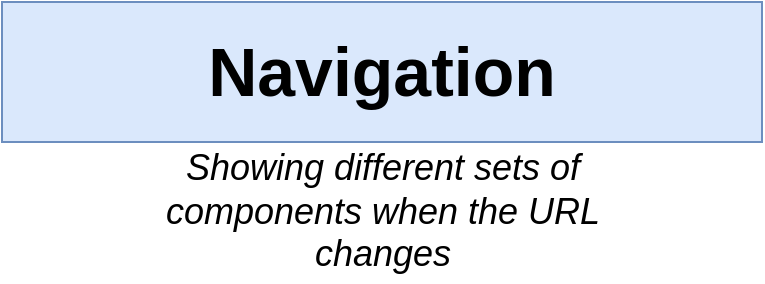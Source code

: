 <mxfile version="13.3.5" type="github" pages="8">
  <diagram id="EvLtTyISAtRJ5Ij_rjxi" name="01 - nav">
    <mxGraphModel dx="546" dy="269" grid="1" gridSize="10" guides="1" tooltips="1" connect="1" arrows="1" fold="1" page="1" pageScale="1" pageWidth="1920" pageHeight="1200" math="0" shadow="0">
      <root>
        <mxCell id="0" />
        <mxCell id="1" parent="0" />
        <mxCell id="LK_5RgPKCHif1HQFwU3r-1" value="Navigation" style="rounded=0;whiteSpace=wrap;html=1;fillColor=#dae8fc;strokeColor=#6c8ebf;fontSize=34;fontStyle=1" vertex="1" parent="1">
          <mxGeometry x="570" y="250" width="380" height="70" as="geometry" />
        </mxCell>
        <mxCell id="LK_5RgPKCHif1HQFwU3r-4" value="Showing different sets of components when the URL changes" style="text;html=1;strokeColor=none;fillColor=none;align=center;verticalAlign=middle;whiteSpace=wrap;rounded=0;fontSize=18;fontStyle=2" vertex="1" parent="1">
          <mxGeometry x="637.5" y="320" width="245" height="70" as="geometry" />
        </mxCell>
      </root>
    </mxGraphModel>
  </diagram>
  <diagram id="Qt0gu41ApwvMacNE5U_g" name="02 - side">
    <mxGraphModel dx="626" dy="308" grid="1" gridSize="10" guides="1" tooltips="1" connect="1" arrows="1" fold="1" page="1" pageScale="1" pageWidth="1920" pageHeight="1200" math="0" shadow="0">
      <root>
        <mxCell id="AP43Gw_ar8iunoqVhzYq-0" />
        <mxCell id="AP43Gw_ar8iunoqVhzYq-1" parent="AP43Gw_ar8iunoqVhzYq-0" />
        <mxCell id="rAHH8bHeYxF7GRu1gCjz-0" value="Majority of React apps use&lt;br&gt;&lt;i&gt;React-Router&lt;/i&gt;" style="rounded=0;whiteSpace=wrap;html=1;fillColor=#dae8fc;strokeColor=#6c8ebf;fontSize=25;fontStyle=1" vertex="1" parent="AP43Gw_ar8iunoqVhzYq-1">
          <mxGeometry x="550" y="250" width="380" height="70" as="geometry" />
        </mxCell>
        <mxCell id="rAHH8bHeYxF7GRu1gCjz-1" value="&lt;i style=&quot;font-size: 17px&quot;&gt;However...&lt;/i&gt;" style="text;html=1;strokeColor=none;fillColor=none;align=center;verticalAlign=middle;whiteSpace=wrap;rounded=0;fontSize=17;" vertex="1" parent="AP43Gw_ar8iunoqVhzYq-1">
          <mxGeometry x="720" y="335" width="40" height="20" as="geometry" />
        </mxCell>
        <mxCell id="rAHH8bHeYxF7GRu1gCjz-3" value="React Router has frequent breaking changes" style="rounded=0;whiteSpace=wrap;html=1;fontSize=12;fillColor=#f5f5f5;strokeColor=#666666;fontColor=#333333;" vertex="1" parent="AP43Gw_ar8iunoqVhzYq-1">
          <mxGeometry x="550" y="370" width="380" height="40" as="geometry" />
        </mxCell>
        <mxCell id="rAHH8bHeYxF7GRu1gCjz-4" value="More important to learn the ideas and theory of navigation" style="rounded=0;whiteSpace=wrap;html=1;fontSize=12;fillColor=#f5f5f5;strokeColor=#666666;fontColor=#333333;" vertex="1" parent="AP43Gw_ar8iunoqVhzYq-1">
          <mxGeometry x="550" y="420" width="380" height="40" as="geometry" />
        </mxCell>
        <mxCell id="rAHH8bHeYxF7GRu1gCjz-5" value="We are going to build some navigation stuff from scratch!" style="rounded=0;whiteSpace=wrap;html=1;fontSize=12;fillColor=#f5f5f5;strokeColor=#666666;fontColor=#333333;" vertex="1" parent="AP43Gw_ar8iunoqVhzYq-1">
          <mxGeometry x="550" y="470" width="380" height="40" as="geometry" />
        </mxCell>
        <mxCell id="rAHH8bHeYxF7GRu1gCjz-6" value="React-Router will be covered later in the course!!!!!!" style="rounded=0;whiteSpace=wrap;html=1;fontSize=12;fillColor=#f5f5f5;strokeColor=#666666;fontColor=#333333;" vertex="1" parent="AP43Gw_ar8iunoqVhzYq-1">
          <mxGeometry x="550" y="520" width="380" height="40" as="geometry" />
        </mxCell>
      </root>
    </mxGraphModel>
  </diagram>
  <diagram id="WkKmdXWrBojVWv5GWONu" name="03 - nav">
    <mxGraphModel dx="715" dy="352" grid="1" gridSize="10" guides="1" tooltips="1" connect="1" arrows="1" fold="1" page="1" pageScale="1" pageWidth="1920" pageHeight="1200" math="0" shadow="0">
      <root>
        <mxCell id="fOggccs_ecwy6dAJo4Hl-0" />
        <mxCell id="fOggccs_ecwy6dAJo4Hl-1" parent="fOggccs_ecwy6dAJo4Hl-0" />
        <mxCell id="dBAftmllVwX1DvnZwBBK-0" value="Old-Style Navigation" style="rounded=0;whiteSpace=wrap;html=1;fillColor=#dae8fc;strokeColor=#6c8ebf;fontSize=28;fontStyle=1" vertex="1" parent="fOggccs_ecwy6dAJo4Hl-1">
          <mxGeometry x="430" y="170" width="600" height="40" as="geometry" />
        </mxCell>
        <mxCell id="dBAftmllVwX1DvnZwBBK-2" value="" style="strokeWidth=1;shadow=0;dashed=0;align=center;html=1;shape=mxgraph.mockup.containers.browserWindow;rSize=0;strokeColor=#666666;strokeColor2=#008cff;strokeColor3=#c4c4c4;mainText=,;recursiveResize=0;fontSize=28;" vertex="1" parent="fOggccs_ecwy6dAJo4Hl-1">
          <mxGeometry x="430" y="230" width="290" height="260" as="geometry" />
        </mxCell>
        <mxCell id="dBAftmllVwX1DvnZwBBK-3" value="Page 1" style="strokeWidth=1;shadow=0;dashed=0;align=center;html=1;shape=mxgraph.mockup.containers.anchor;fontSize=17;fontColor=#666666;align=left;" vertex="1" parent="dBAftmllVwX1DvnZwBBK-2">
          <mxGeometry x="60" y="12" width="110" height="26" as="geometry" />
        </mxCell>
        <mxCell id="dBAftmllVwX1DvnZwBBK-4" value="my-app.com" style="strokeWidth=1;shadow=0;dashed=0;align=center;html=1;shape=mxgraph.mockup.containers.anchor;rSize=0;fontSize=17;fontColor=#666666;align=left;" vertex="1" parent="dBAftmllVwX1DvnZwBBK-2">
          <mxGeometry x="130" y="60" width="250" height="26" as="geometry" />
        </mxCell>
        <mxCell id="dBAftmllVwX1DvnZwBBK-5" value="Some Server" style="rounded=0;whiteSpace=wrap;html=1;fontSize=28;fillColor=#e1d5e7;strokeColor=#9673a6;" vertex="1" parent="fOggccs_ecwy6dAJo4Hl-1">
          <mxGeometry x="900" y="230" width="130" height="260" as="geometry" />
        </mxCell>
        <mxCell id="dBAftmllVwX1DvnZwBBK-6" value="" style="endArrow=classic;html=1;fontSize=28;" edge="1" parent="fOggccs_ecwy6dAJo4Hl-1">
          <mxGeometry width="50" height="50" relative="1" as="geometry">
            <mxPoint x="720" y="270" as="sourcePoint" />
            <mxPoint x="900" y="270" as="targetPoint" />
          </mxGeometry>
        </mxCell>
        <mxCell id="dBAftmllVwX1DvnZwBBK-7" value="Request" style="rounded=0;whiteSpace=wrap;html=1;fontSize=18;fillColor=#ffe6cc;strokeColor=#d79b00;" vertex="1" parent="fOggccs_ecwy6dAJo4Hl-1">
          <mxGeometry x="760" y="240" width="100" height="30" as="geometry" />
        </mxCell>
        <mxCell id="dBAftmllVwX1DvnZwBBK-8" value="" style="endArrow=classic;html=1;fontSize=28;" edge="1" parent="fOggccs_ecwy6dAJo4Hl-1">
          <mxGeometry width="50" height="50" relative="1" as="geometry">
            <mxPoint x="900" y="290" as="sourcePoint" />
            <mxPoint x="720" y="290" as="targetPoint" />
          </mxGeometry>
        </mxCell>
        <mxCell id="dBAftmllVwX1DvnZwBBK-9" value="HTML Doc" style="rounded=0;whiteSpace=wrap;html=1;fontSize=18;fillColor=#ffe6cc;strokeColor=#d79b00;" vertex="1" parent="fOggccs_ecwy6dAJo4Hl-1">
          <mxGeometry x="760" y="290" width="100" height="30" as="geometry" />
        </mxCell>
        <mxCell id="dBAftmllVwX1DvnZwBBK-10" value="&lt;i&gt;User clicks a link...&lt;/i&gt;" style="text;html=1;strokeColor=none;fillColor=none;align=center;verticalAlign=middle;whiteSpace=wrap;rounded=0;fontSize=18;" vertex="1" parent="fOggccs_ecwy6dAJo4Hl-1">
          <mxGeometry x="750" y="350" width="120" height="20" as="geometry" />
        </mxCell>
        <mxCell id="dBAftmllVwX1DvnZwBBK-11" value="" style="endArrow=classic;html=1;fontSize=28;" edge="1" parent="fOggccs_ecwy6dAJo4Hl-1">
          <mxGeometry width="50" height="50" relative="1" as="geometry">
            <mxPoint x="720" y="440" as="sourcePoint" />
            <mxPoint x="900" y="440" as="targetPoint" />
          </mxGeometry>
        </mxCell>
        <mxCell id="dBAftmllVwX1DvnZwBBK-12" value="Request" style="rounded=0;whiteSpace=wrap;html=1;fontSize=18;fillColor=#ffe6cc;strokeColor=#d79b00;" vertex="1" parent="fOggccs_ecwy6dAJo4Hl-1">
          <mxGeometry x="760" y="410" width="100" height="30" as="geometry" />
        </mxCell>
        <mxCell id="dBAftmllVwX1DvnZwBBK-13" value="" style="endArrow=classic;html=1;fontSize=28;" edge="1" parent="fOggccs_ecwy6dAJo4Hl-1">
          <mxGeometry width="50" height="50" relative="1" as="geometry">
            <mxPoint x="900" y="460" as="sourcePoint" />
            <mxPoint x="720" y="460" as="targetPoint" />
          </mxGeometry>
        </mxCell>
        <mxCell id="dBAftmllVwX1DvnZwBBK-14" value="HTML Doc" style="rounded=0;whiteSpace=wrap;html=1;fontSize=18;fillColor=#ffe6cc;strokeColor=#d79b00;" vertex="1" parent="fOggccs_ecwy6dAJo4Hl-1">
          <mxGeometry x="760" y="460" width="100" height="30" as="geometry" />
        </mxCell>
      </root>
    </mxGraphModel>
  </diagram>
  <diagram name="04 - nav" id="Pi7kGMtnKkXOCqpYOrR6">
    <mxGraphModel dx="653" dy="321" grid="1" gridSize="10" guides="1" tooltips="1" connect="1" arrows="1" fold="1" page="1" pageScale="1" pageWidth="1920" pageHeight="1200" math="0" shadow="0">
      <root>
        <mxCell id="hgzTNvyx4DogaK4D72CZ-0" />
        <mxCell id="hgzTNvyx4DogaK4D72CZ-1" parent="hgzTNvyx4DogaK4D72CZ-0" />
        <mxCell id="hgzTNvyx4DogaK4D72CZ-2" value="React-Style Navigation" style="rounded=0;whiteSpace=wrap;html=1;fillColor=#dae8fc;strokeColor=#6c8ebf;fontSize=28;fontStyle=1" vertex="1" parent="hgzTNvyx4DogaK4D72CZ-1">
          <mxGeometry x="430" y="170" width="600" height="40" as="geometry" />
        </mxCell>
        <mxCell id="hgzTNvyx4DogaK4D72CZ-3" value="" style="strokeWidth=1;shadow=0;dashed=0;align=center;html=1;shape=mxgraph.mockup.containers.browserWindow;rSize=0;strokeColor=#666666;strokeColor2=#008cff;strokeColor3=#c4c4c4;mainText=,;recursiveResize=0;fontSize=28;" vertex="1" parent="hgzTNvyx4DogaK4D72CZ-1">
          <mxGeometry x="430" y="230" width="290" height="260" as="geometry" />
        </mxCell>
        <mxCell id="hgzTNvyx4DogaK4D72CZ-4" value="Page 1" style="strokeWidth=1;shadow=0;dashed=0;align=center;html=1;shape=mxgraph.mockup.containers.anchor;fontSize=17;fontColor=#666666;align=left;" vertex="1" parent="hgzTNvyx4DogaK4D72CZ-3">
          <mxGeometry x="60" y="12" width="110" height="26" as="geometry" />
        </mxCell>
        <mxCell id="hgzTNvyx4DogaK4D72CZ-5" value="my-app.com" style="strokeWidth=1;shadow=0;dashed=0;align=center;html=1;shape=mxgraph.mockup.containers.anchor;rSize=0;fontSize=17;fontColor=#666666;align=left;" vertex="1" parent="hgzTNvyx4DogaK4D72CZ-3">
          <mxGeometry x="130" y="60" width="250" height="26" as="geometry" />
        </mxCell>
        <mxCell id="hgzTNvyx4DogaK4D72CZ-17" value="Welcome to my App.&lt;br&gt;Click &lt;u&gt;here&lt;/u&gt; to go to my portfolio page" style="rounded=0;whiteSpace=wrap;html=1;fontSize=18;" vertex="1" parent="hgzTNvyx4DogaK4D72CZ-3">
          <mxGeometry x="45" y="150" width="200" height="90" as="geometry" />
        </mxCell>
        <mxCell id="hgzTNvyx4DogaK4D72CZ-6" value="Some Server" style="rounded=0;whiteSpace=wrap;html=1;fontSize=28;fillColor=#e1d5e7;strokeColor=#9673a6;" vertex="1" parent="hgzTNvyx4DogaK4D72CZ-1">
          <mxGeometry x="900" y="230" width="130" height="260" as="geometry" />
        </mxCell>
        <mxCell id="hgzTNvyx4DogaK4D72CZ-7" value="" style="endArrow=classic;html=1;fontSize=28;" edge="1" parent="hgzTNvyx4DogaK4D72CZ-1">
          <mxGeometry width="50" height="50" relative="1" as="geometry">
            <mxPoint x="720" y="300" as="sourcePoint" />
            <mxPoint x="900" y="300" as="targetPoint" />
          </mxGeometry>
        </mxCell>
        <mxCell id="hgzTNvyx4DogaK4D72CZ-8" value="Request" style="rounded=0;whiteSpace=wrap;html=1;fontSize=18;fillColor=#ffe6cc;strokeColor=#d79b00;" vertex="1" parent="hgzTNvyx4DogaK4D72CZ-1">
          <mxGeometry x="760" y="270" width="100" height="30" as="geometry" />
        </mxCell>
        <mxCell id="hgzTNvyx4DogaK4D72CZ-9" value="" style="endArrow=classic;html=1;fontSize=28;" edge="1" parent="hgzTNvyx4DogaK4D72CZ-1">
          <mxGeometry width="50" height="50" relative="1" as="geometry">
            <mxPoint x="900" y="320" as="sourcePoint" />
            <mxPoint x="720" y="320" as="targetPoint" />
          </mxGeometry>
        </mxCell>
        <mxCell id="hgzTNvyx4DogaK4D72CZ-10" value="HTML Doc" style="rounded=0;whiteSpace=wrap;html=1;fontSize=18;fillColor=#ffe6cc;strokeColor=#d79b00;" vertex="1" parent="hgzTNvyx4DogaK4D72CZ-1">
          <mxGeometry x="760" y="320" width="100" height="30" as="geometry" />
        </mxCell>
        <mxCell id="hgzTNvyx4DogaK4D72CZ-16" value="JS Code" style="rounded=0;whiteSpace=wrap;html=1;fontSize=18;fillColor=#ffe6cc;strokeColor=#d79b00;" vertex="1" parent="hgzTNvyx4DogaK4D72CZ-1">
          <mxGeometry x="760" y="350" width="100" height="30" as="geometry" />
        </mxCell>
        <mxCell id="hgzTNvyx4DogaK4D72CZ-19" style="edgeStyle=orthogonalEdgeStyle;rounded=0;orthogonalLoop=1;jettySize=auto;html=1;exitX=1;exitY=0.5;exitDx=0;exitDy=0;fontSize=18;" edge="1" parent="hgzTNvyx4DogaK4D72CZ-1" source="hgzTNvyx4DogaK4D72CZ-18" target="hgzTNvyx4DogaK4D72CZ-17">
          <mxGeometry relative="1" as="geometry" />
        </mxCell>
        <mxCell id="hgzTNvyx4DogaK4D72CZ-18" value="Welcome Component" style="rounded=0;whiteSpace=wrap;html=1;fontSize=18;fillColor=#e1d5e7;strokeColor=#9673a6;shadow=1;" vertex="1" parent="hgzTNvyx4DogaK4D72CZ-1">
          <mxGeometry x="280" y="390" width="130" height="70" as="geometry" />
        </mxCell>
        <mxCell id="hgzTNvyx4DogaK4D72CZ-20" value="" style="strokeWidth=1;shadow=0;dashed=0;align=center;html=1;shape=mxgraph.mockup.containers.browserWindow;rSize=0;strokeColor=#666666;strokeColor2=#008cff;strokeColor3=#c4c4c4;mainText=,;recursiveResize=0;fontSize=28;" vertex="1" parent="hgzTNvyx4DogaK4D72CZ-1">
          <mxGeometry x="430" y="570" width="290" height="260" as="geometry" />
        </mxCell>
        <mxCell id="hgzTNvyx4DogaK4D72CZ-21" value="Page 1" style="strokeWidth=1;shadow=0;dashed=0;align=center;html=1;shape=mxgraph.mockup.containers.anchor;fontSize=17;fontColor=#666666;align=left;" vertex="1" parent="hgzTNvyx4DogaK4D72CZ-20">
          <mxGeometry x="60" y="12" width="110" height="26" as="geometry" />
        </mxCell>
        <mxCell id="hgzTNvyx4DogaK4D72CZ-22" value="my-app.com" style="strokeWidth=1;shadow=0;dashed=0;align=center;html=1;shape=mxgraph.mockup.containers.anchor;rSize=0;fontSize=17;fontColor=#666666;align=left;" vertex="1" parent="hgzTNvyx4DogaK4D72CZ-20">
          <mxGeometry x="130" y="60" width="250" height="26" as="geometry" />
        </mxCell>
        <mxCell id="hgzTNvyx4DogaK4D72CZ-23" value="Here is my portfolio.&amp;nbsp; You can see a list of all the projects I have worked on" style="rounded=0;whiteSpace=wrap;html=1;fontSize=18;" vertex="1" parent="hgzTNvyx4DogaK4D72CZ-20">
          <mxGeometry x="45" y="150" width="200" height="90" as="geometry" />
        </mxCell>
        <mxCell id="hgzTNvyx4DogaK4D72CZ-24" style="edgeStyle=orthogonalEdgeStyle;rounded=0;orthogonalLoop=1;jettySize=auto;html=1;exitX=1;exitY=0.5;exitDx=0;exitDy=0;fontSize=18;" edge="1" parent="hgzTNvyx4DogaK4D72CZ-1" source="hgzTNvyx4DogaK4D72CZ-25" target="hgzTNvyx4DogaK4D72CZ-23">
          <mxGeometry relative="1" as="geometry" />
        </mxCell>
        <mxCell id="hgzTNvyx4DogaK4D72CZ-25" value="Portfolio Component" style="rounded=0;whiteSpace=wrap;html=1;fontSize=18;fillColor=#e1d5e7;strokeColor=#9673a6;shadow=1;" vertex="1" parent="hgzTNvyx4DogaK4D72CZ-1">
          <mxGeometry x="280" y="730" width="130" height="70" as="geometry" />
        </mxCell>
      </root>
    </mxGraphModel>
  </diagram>
  <diagram id="lVjRVwzx24N30zMVXIfD" name="05 - nav">
    <mxGraphModel dx="518" dy="255" grid="1" gridSize="10" guides="1" tooltips="1" connect="1" arrows="1" fold="1" page="1" pageScale="1" pageWidth="1920" pageHeight="1200" math="0" shadow="0">
      <root>
        <mxCell id="IBuZjNX2_wZZJkgYTWR5-0" />
        <mxCell id="IBuZjNX2_wZZJkgYTWR5-1" parent="IBuZjNX2_wZZJkgYTWR5-0" />
        <mxCell id="IBuZjNX2_wZZJkgYTWR5-2" value="Old-Style Navigation" style="rounded=0;whiteSpace=wrap;html=1;shadow=1;fontSize=18;fillColor=#dae8fc;strokeColor=#6c8ebf;fontStyle=1" vertex="1" parent="IBuZjNX2_wZZJkgYTWR5-1">
          <mxGeometry x="500" y="240" width="240" height="50" as="geometry" />
        </mxCell>
        <mxCell id="IBuZjNX2_wZZJkgYTWR5-3" value="React Navigation" style="rounded=0;whiteSpace=wrap;html=1;shadow=1;fontSize=18;fillColor=#dae8fc;strokeColor=#6c8ebf;fontStyle=1" vertex="1" parent="IBuZjNX2_wZZJkgYTWR5-1">
          <mxGeometry x="770" y="240" width="240" height="50" as="geometry" />
        </mxCell>
        <mxCell id="IBuZjNX2_wZZJkgYTWR5-4" value="Clicking a link causes a full page refresh" style="rounded=0;whiteSpace=wrap;html=1;shadow=1;fontSize=11;" vertex="1" parent="IBuZjNX2_wZZJkgYTWR5-1">
          <mxGeometry x="500" y="300" width="240" height="40" as="geometry" />
        </mxCell>
        <mxCell id="IBuZjNX2_wZZJkgYTWR5-5" value="Tends to be slow - users wait for content to appear on the screen" style="rounded=0;whiteSpace=wrap;html=1;shadow=1;fontSize=11;" vertex="1" parent="IBuZjNX2_wZZJkgYTWR5-1">
          <mxGeometry x="500" y="350" width="240" height="40" as="geometry" />
        </mxCell>
        <mxCell id="IBuZjNX2_wZZJkgYTWR5-6" value="Clicking a link changes the component we display on the screen" style="rounded=0;whiteSpace=wrap;html=1;shadow=1;fontSize=11;" vertex="1" parent="IBuZjNX2_wZZJkgYTWR5-1">
          <mxGeometry x="770" y="300" width="240" height="40" as="geometry" />
        </mxCell>
        <mxCell id="IBuZjNX2_wZZJkgYTWR5-7" value="Tends to be really, really fast!" style="rounded=0;whiteSpace=wrap;html=1;shadow=1;fontSize=11;" vertex="1" parent="IBuZjNX2_wZZJkgYTWR5-1">
          <mxGeometry x="770" y="350" width="240" height="40" as="geometry" />
        </mxCell>
      </root>
    </mxGraphModel>
  </diagram>
  <diagram id="wd9DTNOgG8Vjzrf0F1Xp" name="06 - mapping">
    <mxGraphModel dx="601" dy="296" grid="1" gridSize="10" guides="1" tooltips="1" connect="1" arrows="1" fold="1" page="1" pageScale="1" pageWidth="1920" pageHeight="1200" math="0" shadow="0">
      <root>
        <mxCell id="NpAuTARgRr9722vNQLMh-0" />
        <mxCell id="NpAuTARgRr9722vNQLMh-1" parent="NpAuTARgRr9722vNQLMh-0" />
        <mxCell id="ZXyR6lZ39pOsHLSAmXpX-3" style="edgeStyle=orthogonalEdgeStyle;rounded=0;orthogonalLoop=1;jettySize=auto;html=1;exitX=1;exitY=0.5;exitDx=0;exitDy=0;fontSize=11;" edge="1" parent="NpAuTARgRr9722vNQLMh-1" source="ZXyR6lZ39pOsHLSAmXpX-1" target="ZXyR6lZ39pOsHLSAmXpX-2">
          <mxGeometry relative="1" as="geometry" />
        </mxCell>
        <mxCell id="ZXyR6lZ39pOsHLSAmXpX-1" value="Need to hide/show components based on the URL" style="rounded=0;whiteSpace=wrap;html=1;shadow=1;fontSize=15;fillColor=#dae8fc;strokeColor=#6c8ebf;fontStyle=1" vertex="1" parent="NpAuTARgRr9722vNQLMh-1">
          <mxGeometry x="510" y="270" width="270" height="60" as="geometry" />
        </mxCell>
        <mxCell id="ZXyR6lZ39pOsHLSAmXpX-2" value="When we go to a route of &#39;/list&#39;, we should show the Wikipedia search widget.&lt;br&gt;When we go to a route of &#39;/dropdown&#39;, we should show the Dropdown compoennt" style="rounded=0;whiteSpace=wrap;html=1;shadow=1;fontSize=11;" vertex="1" parent="NpAuTARgRr9722vNQLMh-1">
          <mxGeometry x="810" y="270" width="240" height="60" as="geometry" />
        </mxCell>
        <mxCell id="D8s5yPbQTHlmVv_hOP7A-0" value="Navigation Requirements" style="text;html=1;strokeColor=none;fillColor=none;align=center;verticalAlign=middle;whiteSpace=wrap;rounded=0;shadow=1;fontSize=20;" vertex="1" parent="NpAuTARgRr9722vNQLMh-1">
          <mxGeometry x="525" y="246" width="240" height="20" as="geometry" />
        </mxCell>
        <mxCell id="D8s5yPbQTHlmVv_hOP7A-3" style="edgeStyle=orthogonalEdgeStyle;rounded=0;orthogonalLoop=1;jettySize=auto;html=1;exitX=1;exitY=0.5;exitDx=0;exitDy=0;fontSize=20;" edge="1" parent="NpAuTARgRr9722vNQLMh-1" source="D8s5yPbQTHlmVv_hOP7A-1" target="D8s5yPbQTHlmVv_hOP7A-2">
          <mxGeometry relative="1" as="geometry" />
        </mxCell>
        <mxCell id="D8s5yPbQTHlmVv_hOP7A-1" value="Need to be able to change the URL &lt;i style=&quot;font-size: 15px;&quot;&gt;without&lt;/i&gt;&amp;nbsp;causing a full page reload" style="rounded=0;whiteSpace=wrap;html=1;shadow=1;fontSize=15;fillColor=#dae8fc;strokeColor=#6c8ebf;fontStyle=1" vertex="1" parent="NpAuTARgRr9722vNQLMh-1">
          <mxGeometry x="510" y="350" width="270" height="60" as="geometry" />
        </mxCell>
        <mxCell id="D8s5yPbQTHlmVv_hOP7A-2" value="Users still need to be able to click an &#39;a&#39; tag and see the page change. But clicking on an &#39;a&#39; tag normally causes a full page reload!" style="rounded=0;whiteSpace=wrap;html=1;shadow=1;fontSize=11;" vertex="1" parent="NpAuTARgRr9722vNQLMh-1">
          <mxGeometry x="810" y="350" width="240" height="60" as="geometry" />
        </mxCell>
      </root>
    </mxGraphModel>
  </diagram>
  <diagram name="07 - comps" id="jRauV_DP7N702LmcCnp1">
    <mxGraphModel dx="653" dy="321" grid="1" gridSize="10" guides="1" tooltips="1" connect="1" arrows="1" fold="1" page="1" pageScale="1" pageWidth="1920" pageHeight="1200" math="0" shadow="0">
      <root>
        <mxCell id="UmIB8o3Uyut0ldMsgMrf-0" />
        <mxCell id="UmIB8o3Uyut0ldMsgMrf-1" parent="UmIB8o3Uyut0ldMsgMrf-0" />
        <mxCell id="UmIB8o3Uyut0ldMsgMrf-2" style="edgeStyle=orthogonalEdgeStyle;rounded=0;orthogonalLoop=1;jettySize=auto;html=1;exitX=1;exitY=0.5;exitDx=0;exitDy=0;fontSize=11;" edge="1" parent="UmIB8o3Uyut0ldMsgMrf-1" source="UmIB8o3Uyut0ldMsgMrf-3" target="UmIB8o3Uyut0ldMsgMrf-4">
          <mxGeometry relative="1" as="geometry" />
        </mxCell>
        <mxCell id="UmIB8o3Uyut0ldMsgMrf-3" value="Need to hide/show components based on the URL" style="rounded=0;whiteSpace=wrap;html=1;shadow=1;fontSize=15;fillColor=#dae8fc;strokeColor=#6c8ebf;fontStyle=0" vertex="1" parent="UmIB8o3Uyut0ldMsgMrf-1">
          <mxGeometry x="510" y="270" width="270" height="60" as="geometry" />
        </mxCell>
        <mxCell id="UmIB8o3Uyut0ldMsgMrf-10" style="edgeStyle=orthogonalEdgeStyle;rounded=0;orthogonalLoop=1;jettySize=auto;html=1;exitX=0.5;exitY=1;exitDx=0;exitDy=0;fontSize=15;" edge="1" parent="UmIB8o3Uyut0ldMsgMrf-1" source="UmIB8o3Uyut0ldMsgMrf-4" target="UmIB8o3Uyut0ldMsgMrf-9">
          <mxGeometry relative="1" as="geometry" />
        </mxCell>
        <mxCell id="UmIB8o3Uyut0ldMsgMrf-4" value="When we go to a route of &#39;/list&#39;, we should show the Wikipedia search widget.&lt;br&gt;When we go to a route of &#39;/dropdown&#39;, we should show the Dropdown compoennt" style="rounded=0;whiteSpace=wrap;html=1;shadow=1;fontSize=11;" vertex="1" parent="UmIB8o3Uyut0ldMsgMrf-1">
          <mxGeometry x="810" y="270" width="240" height="60" as="geometry" />
        </mxCell>
        <mxCell id="UmIB8o3Uyut0ldMsgMrf-6" style="edgeStyle=orthogonalEdgeStyle;rounded=0;orthogonalLoop=1;jettySize=auto;html=1;exitX=1;exitY=0.5;exitDx=0;exitDy=0;fontSize=20;" edge="1" parent="UmIB8o3Uyut0ldMsgMrf-1" source="UmIB8o3Uyut0ldMsgMrf-7" target="UmIB8o3Uyut0ldMsgMrf-8">
          <mxGeometry relative="1" as="geometry" />
        </mxCell>
        <mxCell id="UmIB8o3Uyut0ldMsgMrf-7" value="Need to be able to change the URL &lt;i style=&quot;font-size: 15px;&quot;&gt;without&lt;/i&gt;&amp;nbsp;causing a full page reload" style="rounded=0;whiteSpace=wrap;html=1;shadow=1;fontSize=15;fillColor=#dae8fc;strokeColor=#6c8ebf;fontStyle=0" vertex="1" parent="UmIB8o3Uyut0ldMsgMrf-1">
          <mxGeometry x="510" y="430" width="270" height="60" as="geometry" />
        </mxCell>
        <mxCell id="UmIB8o3Uyut0ldMsgMrf-8" value="Users still need to be able to click an &#39;a&#39; tag and see the page change. But clicking on an &#39;a&#39; tag normally causes a full page reload!" style="rounded=0;whiteSpace=wrap;html=1;shadow=1;fontSize=11;" vertex="1" parent="UmIB8o3Uyut0ldMsgMrf-1">
          <mxGeometry x="810" y="430" width="240" height="60" as="geometry" />
        </mxCell>
        <mxCell id="UmIB8o3Uyut0ldMsgMrf-9" value="Create a new Route component.&amp;nbsp; It will watch the URL and hide/show a component based on the URL" style="rounded=0;whiteSpace=wrap;html=1;shadow=1;fontSize=12;fillColor=#d5e8d4;strokeColor=#82b366;fontStyle=1" vertex="1" parent="UmIB8o3Uyut0ldMsgMrf-1">
          <mxGeometry x="810" y="350" width="240" height="60" as="geometry" />
        </mxCell>
        <mxCell id="UmIB8o3Uyut0ldMsgMrf-11" style="edgeStyle=orthogonalEdgeStyle;rounded=0;orthogonalLoop=1;jettySize=auto;html=1;exitX=0.5;exitY=1;exitDx=0;exitDy=0;fontSize=15;" edge="1" parent="UmIB8o3Uyut0ldMsgMrf-1" target="UmIB8o3Uyut0ldMsgMrf-12">
          <mxGeometry relative="1" as="geometry">
            <mxPoint x="930" y="490" as="sourcePoint" />
          </mxGeometry>
        </mxCell>
        <mxCell id="UmIB8o3Uyut0ldMsgMrf-12" value="Create a new Link component. It will work like an anchor element, but run special logic when a user clicks on it" style="rounded=0;whiteSpace=wrap;html=1;shadow=1;fontSize=12;fillColor=#d5e8d4;strokeColor=#82b366;fontStyle=1" vertex="1" parent="UmIB8o3Uyut0ldMsgMrf-1">
          <mxGeometry x="810" y="510" width="240" height="60" as="geometry" />
        </mxCell>
      </root>
    </mxGraphModel>
  </diagram>
  <diagram id="TAODrHeEbCp4SS9ol3te" name="08 - route">
    <mxGraphModel dx="639" dy="314" grid="1" gridSize="10" guides="1" tooltips="1" connect="1" arrows="1" fold="1" page="1" pageScale="1" pageWidth="1920" pageHeight="1200" math="0" shadow="0">
      <root>
        <mxCell id="aomX_QHisibF4S5sRQFF-0" />
        <mxCell id="aomX_QHisibF4S5sRQFF-1" parent="aomX_QHisibF4S5sRQFF-0" />
        <mxCell id="aomX_QHisibF4S5sRQFF-11" style="edgeStyle=orthogonalEdgeStyle;rounded=0;orthogonalLoop=1;jettySize=auto;html=1;exitX=0.5;exitY=1;exitDx=0;exitDy=0;fontSize=21;" edge="1" parent="aomX_QHisibF4S5sRQFF-1" source="aomX_QHisibF4S5sRQFF-2" target="aomX_QHisibF4S5sRQFF-3">
          <mxGeometry relative="1" as="geometry">
            <Array as="points">
              <mxPoint x="760" y="180" />
              <mxPoint x="540" y="180" />
            </Array>
          </mxGeometry>
        </mxCell>
        <mxCell id="aomX_QHisibF4S5sRQFF-12" style="edgeStyle=orthogonalEdgeStyle;rounded=0;orthogonalLoop=1;jettySize=auto;html=1;exitX=0.5;exitY=1;exitDx=0;exitDy=0;fontSize=21;" edge="1" parent="aomX_QHisibF4S5sRQFF-1" source="aomX_QHisibF4S5sRQFF-2" target="aomX_QHisibF4S5sRQFF-4">
          <mxGeometry relative="1" as="geometry">
            <Array as="points">
              <mxPoint x="760" y="180" />
              <mxPoint x="687" y="180" />
            </Array>
          </mxGeometry>
        </mxCell>
        <mxCell id="aomX_QHisibF4S5sRQFF-13" style="edgeStyle=orthogonalEdgeStyle;rounded=0;orthogonalLoop=1;jettySize=auto;html=1;exitX=0.5;exitY=1;exitDx=0;exitDy=0;fontSize=21;" edge="1" parent="aomX_QHisibF4S5sRQFF-1" source="aomX_QHisibF4S5sRQFF-2" target="aomX_QHisibF4S5sRQFF-5">
          <mxGeometry relative="1" as="geometry">
            <Array as="points">
              <mxPoint x="760" y="180" />
              <mxPoint x="833" y="180" />
            </Array>
          </mxGeometry>
        </mxCell>
        <mxCell id="aomX_QHisibF4S5sRQFF-14" style="edgeStyle=orthogonalEdgeStyle;rounded=0;orthogonalLoop=1;jettySize=auto;html=1;exitX=0.5;exitY=1;exitDx=0;exitDy=0;fontSize=21;" edge="1" parent="aomX_QHisibF4S5sRQFF-1" source="aomX_QHisibF4S5sRQFF-2" target="aomX_QHisibF4S5sRQFF-6">
          <mxGeometry relative="1" as="geometry">
            <Array as="points">
              <mxPoint x="760" y="180" />
              <mxPoint x="980" y="180" />
            </Array>
          </mxGeometry>
        </mxCell>
        <mxCell id="aomX_QHisibF4S5sRQFF-2" value="App" style="rounded=0;whiteSpace=wrap;html=1;shadow=1;fontSize=21;" vertex="1" parent="aomX_QHisibF4S5sRQFF-1">
          <mxGeometry x="700" y="110" width="120" height="60" as="geometry" />
        </mxCell>
        <mxCell id="aomX_QHisibF4S5sRQFF-15" style="edgeStyle=orthogonalEdgeStyle;rounded=0;orthogonalLoop=1;jettySize=auto;html=1;exitX=0.5;exitY=1;exitDx=0;exitDy=0;fontSize=21;" edge="1" parent="aomX_QHisibF4S5sRQFF-1" source="aomX_QHisibF4S5sRQFF-3" target="aomX_QHisibF4S5sRQFF-7">
          <mxGeometry relative="1" as="geometry" />
        </mxCell>
        <mxCell id="aomX_QHisibF4S5sRQFF-3" value="Route" style="rounded=0;whiteSpace=wrap;html=1;shadow=1;fontSize=21;fillColor=#e1d5e7;strokeColor=#9673a6;" vertex="1" parent="aomX_QHisibF4S5sRQFF-1">
          <mxGeometry x="480" y="260" width="120" height="60" as="geometry" />
        </mxCell>
        <mxCell id="aomX_QHisibF4S5sRQFF-16" style="edgeStyle=orthogonalEdgeStyle;rounded=0;orthogonalLoop=1;jettySize=auto;html=1;exitX=0.5;exitY=1;exitDx=0;exitDy=0;fontSize=21;" edge="1" parent="aomX_QHisibF4S5sRQFF-1" source="aomX_QHisibF4S5sRQFF-4" target="aomX_QHisibF4S5sRQFF-8">
          <mxGeometry relative="1" as="geometry" />
        </mxCell>
        <mxCell id="aomX_QHisibF4S5sRQFF-4" value="Route" style="rounded=0;whiteSpace=wrap;html=1;shadow=1;fontSize=21;fillColor=#e1d5e7;strokeColor=#9673a6;" vertex="1" parent="aomX_QHisibF4S5sRQFF-1">
          <mxGeometry x="627" y="260" width="120" height="60" as="geometry" />
        </mxCell>
        <mxCell id="aomX_QHisibF4S5sRQFF-18" style="edgeStyle=orthogonalEdgeStyle;rounded=0;orthogonalLoop=1;jettySize=auto;html=1;exitX=0.5;exitY=1;exitDx=0;exitDy=0;fontSize=21;" edge="1" parent="aomX_QHisibF4S5sRQFF-1" source="aomX_QHisibF4S5sRQFF-5" target="aomX_QHisibF4S5sRQFF-9">
          <mxGeometry relative="1" as="geometry" />
        </mxCell>
        <mxCell id="aomX_QHisibF4S5sRQFF-5" value="Route" style="rounded=0;whiteSpace=wrap;html=1;shadow=1;fontSize=21;fillColor=#e1d5e7;strokeColor=#9673a6;" vertex="1" parent="aomX_QHisibF4S5sRQFF-1">
          <mxGeometry x="773" y="260" width="120" height="60" as="geometry" />
        </mxCell>
        <mxCell id="aomX_QHisibF4S5sRQFF-19" style="edgeStyle=orthogonalEdgeStyle;rounded=0;orthogonalLoop=1;jettySize=auto;html=1;exitX=0.5;exitY=1;exitDx=0;exitDy=0;entryX=0.5;entryY=0;entryDx=0;entryDy=0;fontSize=21;" edge="1" parent="aomX_QHisibF4S5sRQFF-1" source="aomX_QHisibF4S5sRQFF-6" target="aomX_QHisibF4S5sRQFF-10">
          <mxGeometry relative="1" as="geometry" />
        </mxCell>
        <mxCell id="aomX_QHisibF4S5sRQFF-6" value="Route" style="rounded=0;whiteSpace=wrap;html=1;shadow=1;fontSize=21;fillColor=#e1d5e7;strokeColor=#9673a6;" vertex="1" parent="aomX_QHisibF4S5sRQFF-1">
          <mxGeometry x="920" y="260" width="120" height="60" as="geometry" />
        </mxCell>
        <mxCell id="aomX_QHisibF4S5sRQFF-7" value="Dropdown" style="rounded=0;whiteSpace=wrap;html=1;shadow=1;fontSize=21;" vertex="1" parent="aomX_QHisibF4S5sRQFF-1">
          <mxGeometry x="480" y="350" width="120" height="60" as="geometry" />
        </mxCell>
        <mxCell id="aomX_QHisibF4S5sRQFF-8" value="Search" style="rounded=0;whiteSpace=wrap;html=1;shadow=1;fontSize=21;" vertex="1" parent="aomX_QHisibF4S5sRQFF-1">
          <mxGeometry x="627" y="350" width="120" height="60" as="geometry" />
        </mxCell>
        <mxCell id="aomX_QHisibF4S5sRQFF-9" value="Dropdown" style="rounded=0;whiteSpace=wrap;html=1;shadow=1;fontSize=21;" vertex="1" parent="aomX_QHisibF4S5sRQFF-1">
          <mxGeometry x="773" y="350" width="120" height="60" as="geometry" />
        </mxCell>
        <mxCell id="aomX_QHisibF4S5sRQFF-10" value="Translate" style="rounded=0;whiteSpace=wrap;html=1;shadow=1;fontSize=21;" vertex="1" parent="aomX_QHisibF4S5sRQFF-1">
          <mxGeometry x="920" y="350" width="120" height="60" as="geometry" />
        </mxCell>
        <mxCell id="aomX_QHisibF4S5sRQFF-20" value="path === &#39;/&#39;" style="rounded=0;whiteSpace=wrap;html=1;shadow=1;fontSize=12;fillColor=#dae8fc;strokeColor=#6c8ebf;" vertex="1" parent="aomX_QHisibF4S5sRQFF-1">
          <mxGeometry x="540" y="200" width="80" height="30" as="geometry" />
        </mxCell>
        <mxCell id="aomX_QHisibF4S5sRQFF-21" value="path === &#39;/list&#39;" style="rounded=0;whiteSpace=wrap;html=1;shadow=1;fontSize=12;fillColor=#dae8fc;strokeColor=#6c8ebf;" vertex="1" parent="aomX_QHisibF4S5sRQFF-1">
          <mxGeometry x="687" y="200" width="80" height="30" as="geometry" />
        </mxCell>
        <mxCell id="aomX_QHisibF4S5sRQFF-22" value="path === &#39;/dropdown&#39;" style="rounded=0;whiteSpace=wrap;html=1;shadow=1;fontSize=12;fillColor=#dae8fc;strokeColor=#6c8ebf;" vertex="1" parent="aomX_QHisibF4S5sRQFF-1">
          <mxGeometry x="833" y="200" width="127" height="30" as="geometry" />
        </mxCell>
        <mxCell id="aomX_QHisibF4S5sRQFF-23" value="path === &#39;/translate&#39;" style="rounded=0;whiteSpace=wrap;html=1;shadow=1;fontSize=12;fillColor=#dae8fc;strokeColor=#6c8ebf;" vertex="1" parent="aomX_QHisibF4S5sRQFF-1">
          <mxGeometry x="980" y="200" width="127" height="30" as="geometry" />
        </mxCell>
      </root>
    </mxGraphModel>
  </diagram>
</mxfile>
